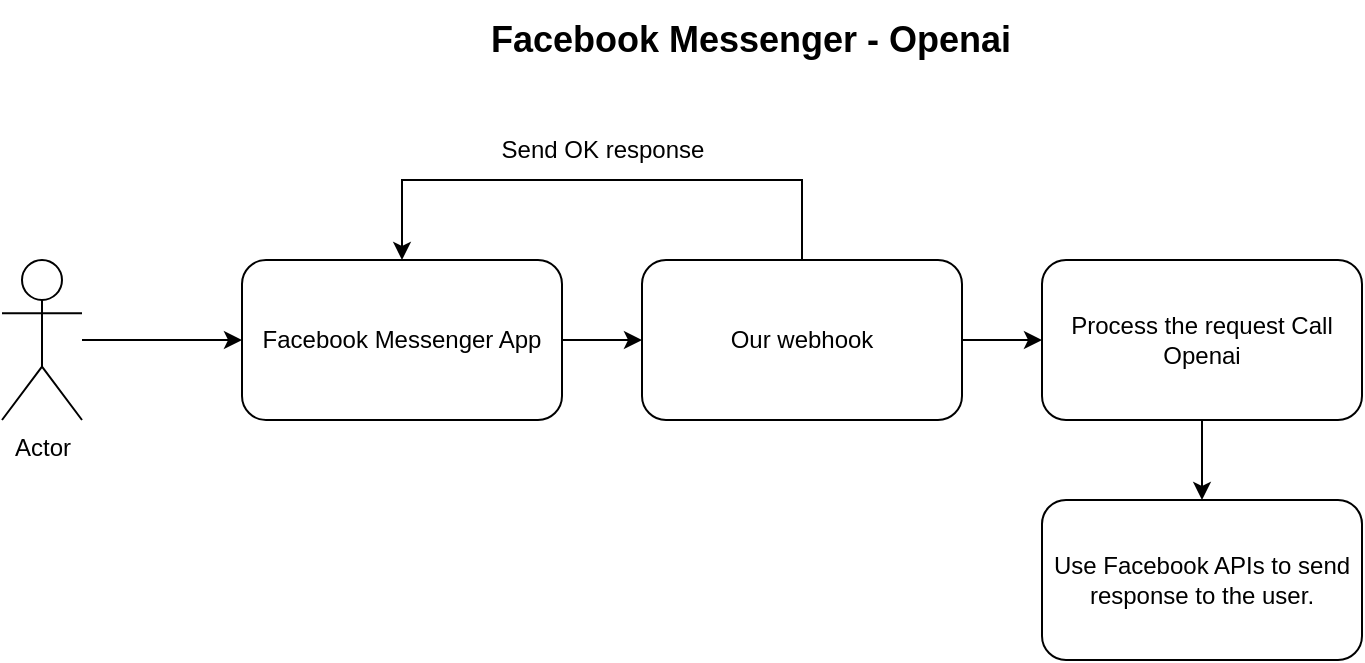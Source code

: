 <mxfile version="22.0.3" type="device">
  <diagram name="Page-1" id="_8AQJcMsVkJBaSBw6Fuo">
    <mxGraphModel dx="819" dy="477" grid="1" gridSize="10" guides="1" tooltips="1" connect="1" arrows="1" fold="1" page="1" pageScale="1" pageWidth="827" pageHeight="1169" math="0" shadow="0">
      <root>
        <mxCell id="0" />
        <mxCell id="1" parent="0" />
        <mxCell id="SkGyl-OMJJwvpICMnTSE-5" value="" style="edgeStyle=orthogonalEdgeStyle;rounded=0;orthogonalLoop=1;jettySize=auto;html=1;" edge="1" parent="1" source="SkGyl-OMJJwvpICMnTSE-1" target="SkGyl-OMJJwvpICMnTSE-4">
          <mxGeometry relative="1" as="geometry" />
        </mxCell>
        <mxCell id="SkGyl-OMJJwvpICMnTSE-1" value="Facebook Messenger App" style="rounded=1;whiteSpace=wrap;html=1;" vertex="1" parent="1">
          <mxGeometry x="160" y="160" width="160" height="80" as="geometry" />
        </mxCell>
        <mxCell id="SkGyl-OMJJwvpICMnTSE-3" value="" style="edgeStyle=orthogonalEdgeStyle;rounded=0;orthogonalLoop=1;jettySize=auto;html=1;" edge="1" parent="1" source="SkGyl-OMJJwvpICMnTSE-2" target="SkGyl-OMJJwvpICMnTSE-1">
          <mxGeometry relative="1" as="geometry" />
        </mxCell>
        <mxCell id="SkGyl-OMJJwvpICMnTSE-2" value="Actor" style="shape=umlActor;verticalLabelPosition=bottom;verticalAlign=top;html=1;outlineConnect=0;" vertex="1" parent="1">
          <mxGeometry x="40" y="160" width="40" height="80" as="geometry" />
        </mxCell>
        <mxCell id="SkGyl-OMJJwvpICMnTSE-7" value="" style="edgeStyle=orthogonalEdgeStyle;rounded=0;orthogonalLoop=1;jettySize=auto;html=1;" edge="1" parent="1" source="SkGyl-OMJJwvpICMnTSE-4" target="SkGyl-OMJJwvpICMnTSE-6">
          <mxGeometry relative="1" as="geometry" />
        </mxCell>
        <mxCell id="SkGyl-OMJJwvpICMnTSE-10" style="edgeStyle=orthogonalEdgeStyle;rounded=0;orthogonalLoop=1;jettySize=auto;html=1;entryX=0.5;entryY=0;entryDx=0;entryDy=0;exitX=0.5;exitY=0;exitDx=0;exitDy=0;" edge="1" parent="1" source="SkGyl-OMJJwvpICMnTSE-4" target="SkGyl-OMJJwvpICMnTSE-1">
          <mxGeometry relative="1" as="geometry">
            <Array as="points">
              <mxPoint x="440" y="120" />
              <mxPoint x="240" y="120" />
            </Array>
          </mxGeometry>
        </mxCell>
        <mxCell id="SkGyl-OMJJwvpICMnTSE-4" value="Our webhook" style="rounded=1;whiteSpace=wrap;html=1;" vertex="1" parent="1">
          <mxGeometry x="360" y="160" width="160" height="80" as="geometry" />
        </mxCell>
        <mxCell id="SkGyl-OMJJwvpICMnTSE-9" value="" style="edgeStyle=orthogonalEdgeStyle;rounded=0;orthogonalLoop=1;jettySize=auto;html=1;" edge="1" parent="1" source="SkGyl-OMJJwvpICMnTSE-6" target="SkGyl-OMJJwvpICMnTSE-8">
          <mxGeometry relative="1" as="geometry" />
        </mxCell>
        <mxCell id="SkGyl-OMJJwvpICMnTSE-6" value="Process the request Call Openai" style="rounded=1;whiteSpace=wrap;html=1;" vertex="1" parent="1">
          <mxGeometry x="560" y="160" width="160" height="80" as="geometry" />
        </mxCell>
        <mxCell id="SkGyl-OMJJwvpICMnTSE-8" value="Use Facebook APIs to send response to the user." style="rounded=1;whiteSpace=wrap;html=1;" vertex="1" parent="1">
          <mxGeometry x="560" y="280" width="160" height="80" as="geometry" />
        </mxCell>
        <mxCell id="SkGyl-OMJJwvpICMnTSE-11" value="Send OK response" style="text;html=1;align=center;verticalAlign=middle;resizable=0;points=[];autosize=1;strokeColor=none;fillColor=none;" vertex="1" parent="1">
          <mxGeometry x="280" y="90" width="120" height="30" as="geometry" />
        </mxCell>
        <mxCell id="SkGyl-OMJJwvpICMnTSE-12" value="&lt;b&gt;&lt;font style=&quot;font-size: 18px;&quot;&gt;Facebook Messenger - Openai&lt;/font&gt;&lt;/b&gt;" style="text;html=1;align=center;verticalAlign=middle;resizable=0;points=[];autosize=1;strokeColor=none;fillColor=none;" vertex="1" parent="1">
          <mxGeometry x="274" y="30" width="280" height="40" as="geometry" />
        </mxCell>
      </root>
    </mxGraphModel>
  </diagram>
</mxfile>
